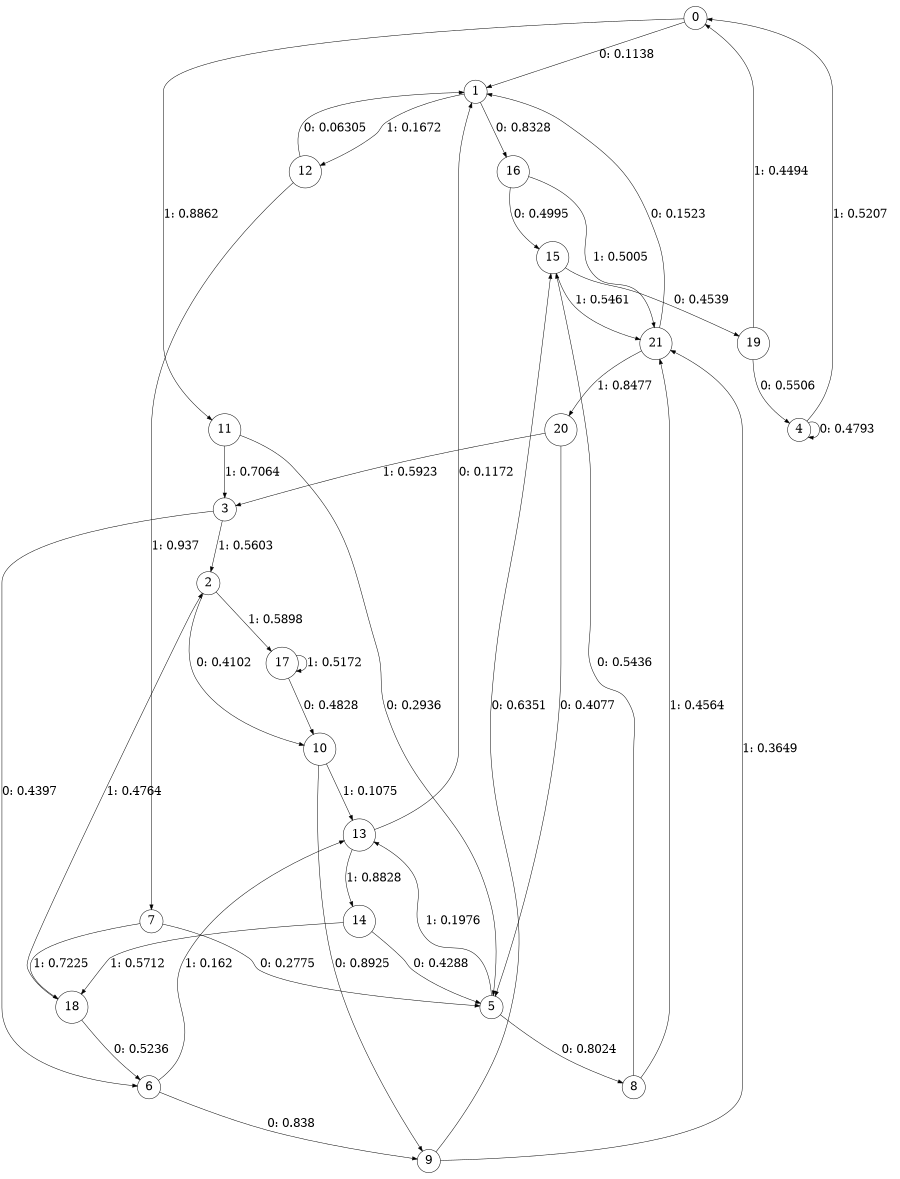 digraph "ch23faceL6" {
size = "6,8.5";
ratio = "fill";
node [shape = circle];
node [fontsize = 24];
edge [fontsize = 24];
0 -> 1 [label = "0: 0.1138   "];
0 -> 11 [label = "1: 0.8862   "];
1 -> 16 [label = "0: 0.8328   "];
1 -> 12 [label = "1: 0.1672   "];
2 -> 10 [label = "0: 0.4102   "];
2 -> 17 [label = "1: 0.5898   "];
3 -> 6 [label = "0: 0.4397   "];
3 -> 2 [label = "1: 0.5603   "];
4 -> 4 [label = "0: 0.4793   "];
4 -> 0 [label = "1: 0.5207   "];
5 -> 8 [label = "0: 0.8024   "];
5 -> 13 [label = "1: 0.1976   "];
6 -> 9 [label = "0: 0.838    "];
6 -> 13 [label = "1: 0.162    "];
7 -> 5 [label = "0: 0.2775   "];
7 -> 18 [label = "1: 0.7225   "];
8 -> 15 [label = "0: 0.5436   "];
8 -> 21 [label = "1: 0.4564   "];
9 -> 15 [label = "0: 0.6351   "];
9 -> 21 [label = "1: 0.3649   "];
10 -> 9 [label = "0: 0.8925   "];
10 -> 13 [label = "1: 0.1075   "];
11 -> 5 [label = "0: 0.2936   "];
11 -> 3 [label = "1: 0.7064   "];
12 -> 1 [label = "0: 0.06305  "];
12 -> 7 [label = "1: 0.937    "];
13 -> 1 [label = "0: 0.1172   "];
13 -> 14 [label = "1: 0.8828   "];
14 -> 5 [label = "0: 0.4288   "];
14 -> 18 [label = "1: 0.5712   "];
15 -> 19 [label = "0: 0.4539   "];
15 -> 21 [label = "1: 0.5461   "];
16 -> 15 [label = "0: 0.4995   "];
16 -> 21 [label = "1: 0.5005   "];
17 -> 10 [label = "0: 0.4828   "];
17 -> 17 [label = "1: 0.5172   "];
18 -> 6 [label = "0: 0.5236   "];
18 -> 2 [label = "1: 0.4764   "];
19 -> 4 [label = "0: 0.5506   "];
19 -> 0 [label = "1: 0.4494   "];
20 -> 5 [label = "0: 0.4077   "];
20 -> 3 [label = "1: 0.5923   "];
21 -> 1 [label = "0: 0.1523   "];
21 -> 20 [label = "1: 0.8477   "];
}